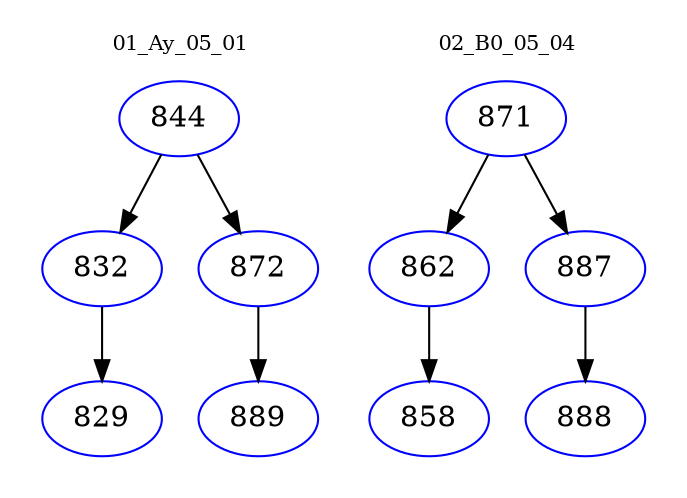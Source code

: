 digraph{
subgraph cluster_0 {
color = white
label = "01_Ay_05_01";
fontsize=10;
T0_844 [label="844", color="blue"]
T0_844 -> T0_832 [color="black"]
T0_832 [label="832", color="blue"]
T0_832 -> T0_829 [color="black"]
T0_829 [label="829", color="blue"]
T0_844 -> T0_872 [color="black"]
T0_872 [label="872", color="blue"]
T0_872 -> T0_889 [color="black"]
T0_889 [label="889", color="blue"]
}
subgraph cluster_1 {
color = white
label = "02_B0_05_04";
fontsize=10;
T1_871 [label="871", color="blue"]
T1_871 -> T1_862 [color="black"]
T1_862 [label="862", color="blue"]
T1_862 -> T1_858 [color="black"]
T1_858 [label="858", color="blue"]
T1_871 -> T1_887 [color="black"]
T1_887 [label="887", color="blue"]
T1_887 -> T1_888 [color="black"]
T1_888 [label="888", color="blue"]
}
}
